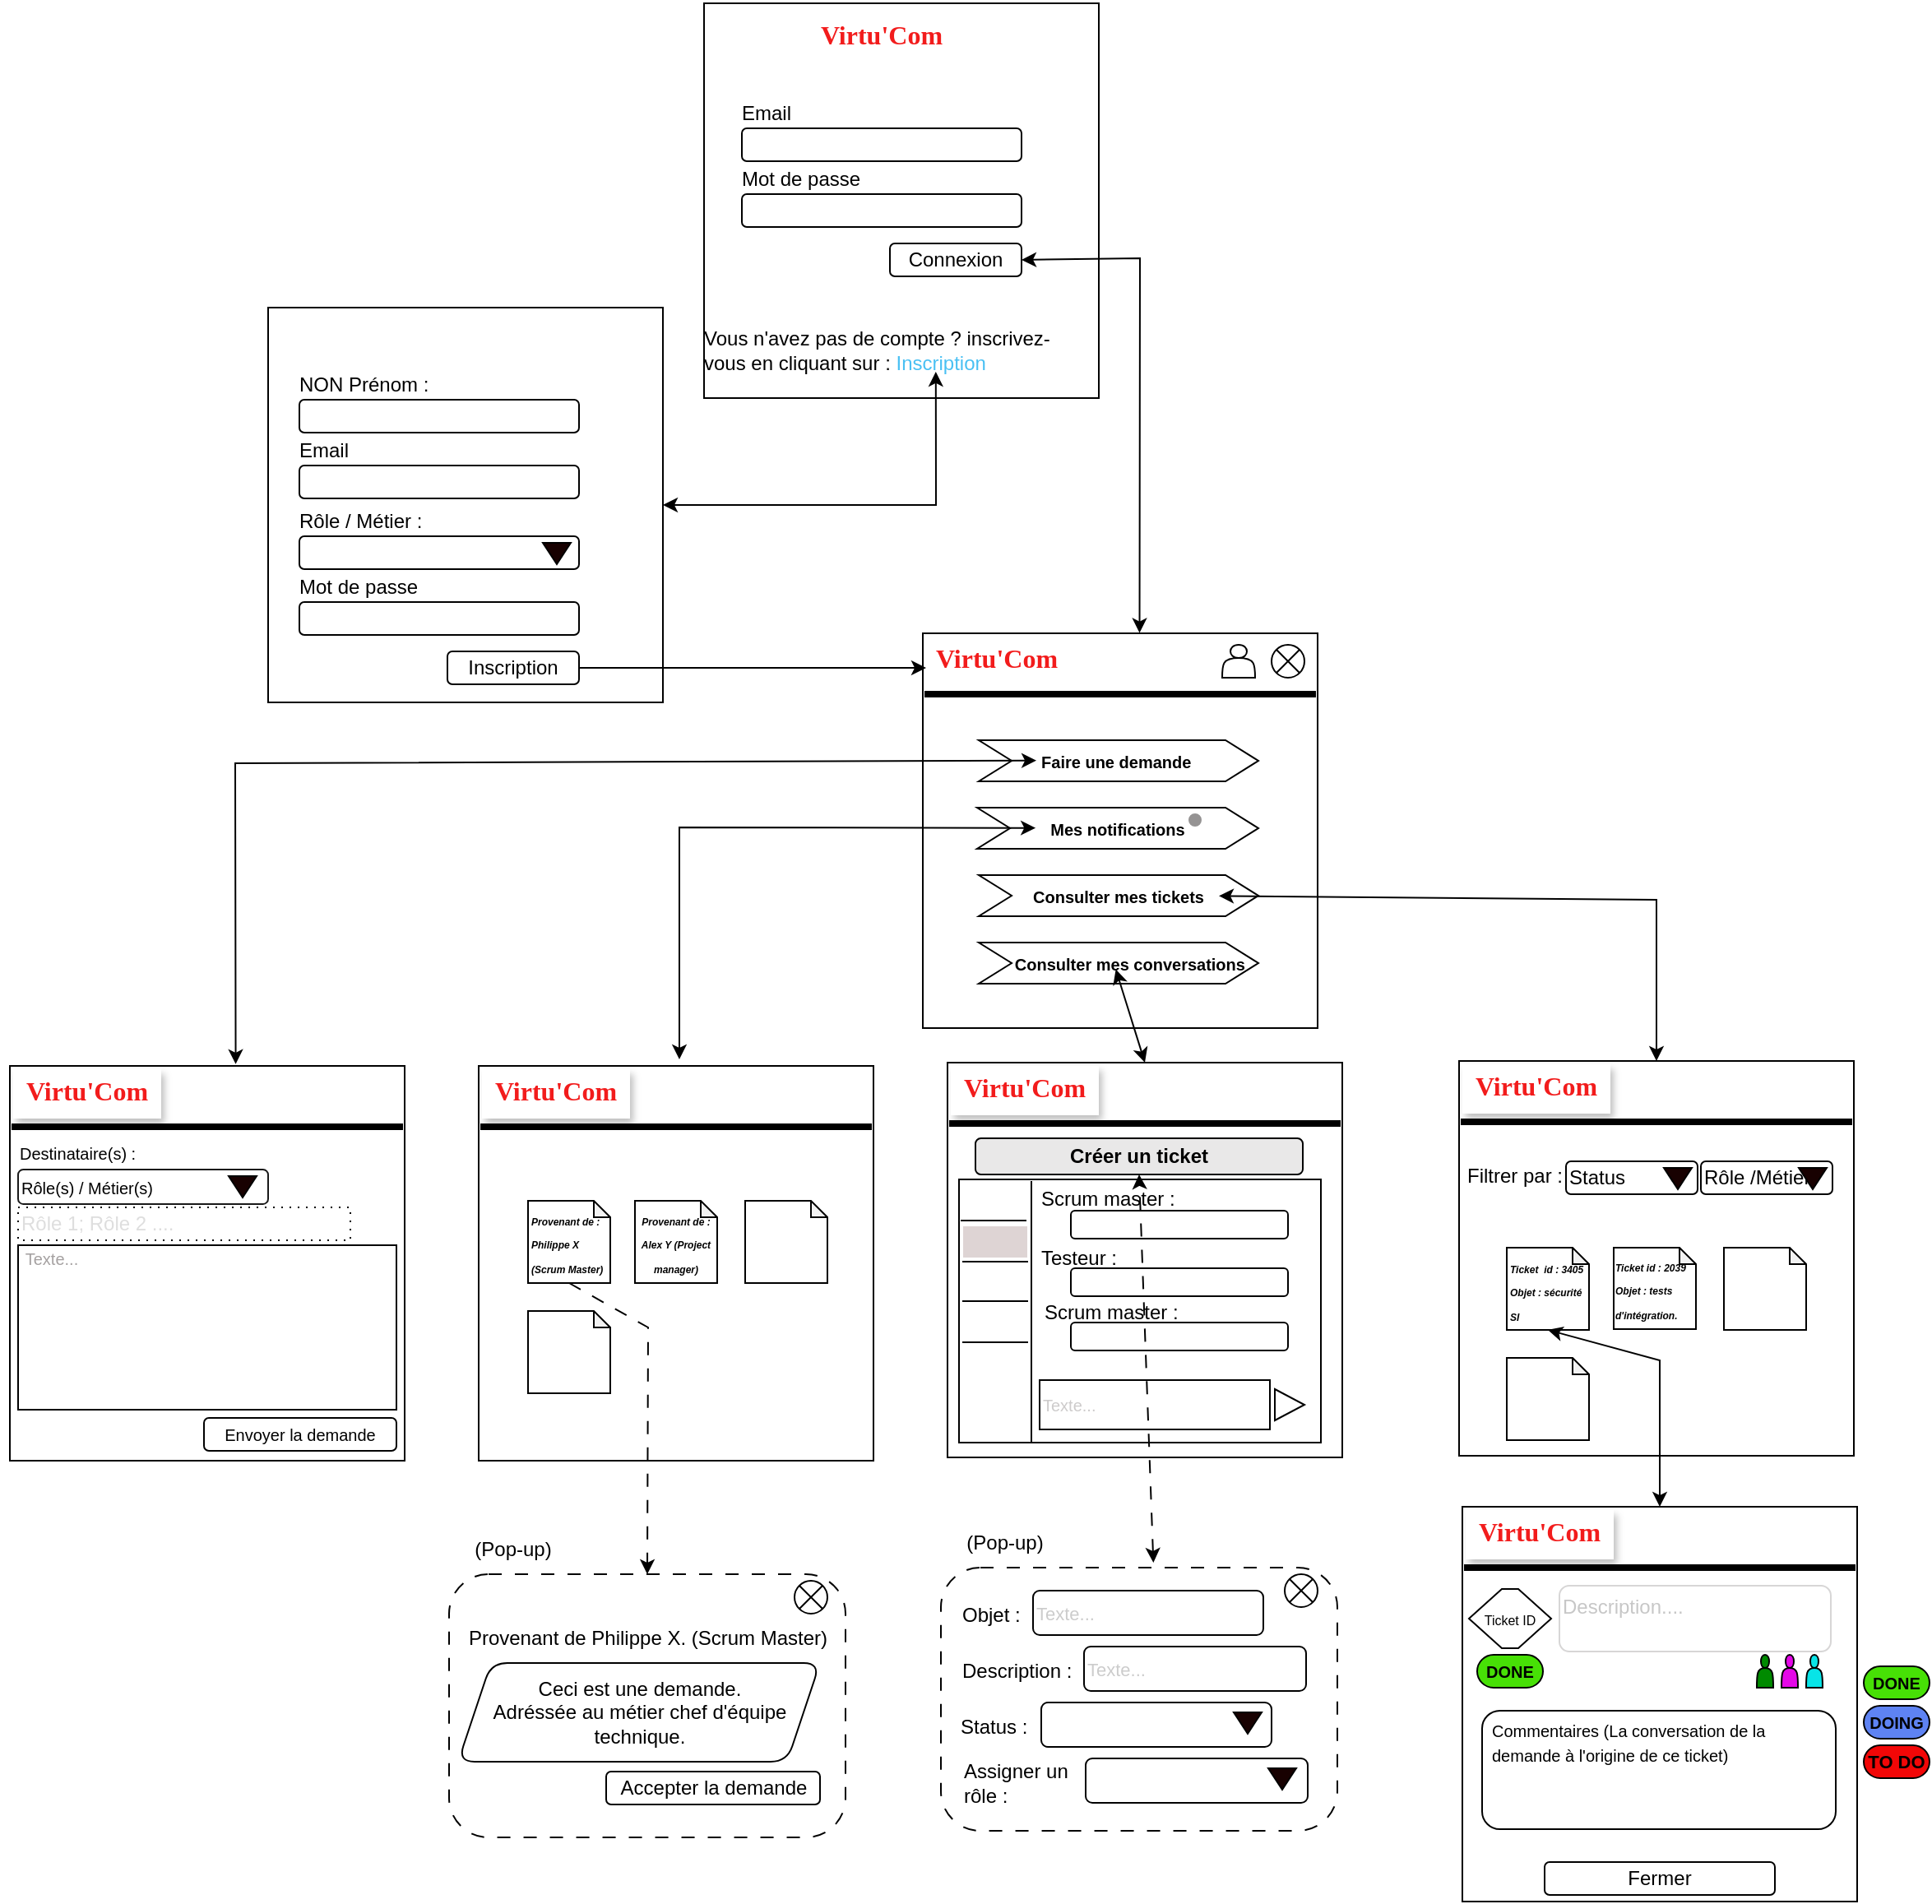 <mxfile version="21.6.5" type="device">
  <diagram name="Page-1" id="Rsiryu1GiI9_w8o3ABOS">
    <mxGraphModel dx="2966" dy="1136" grid="1" gridSize="10" guides="1" tooltips="1" connect="1" arrows="1" fold="1" page="1" pageScale="1" pageWidth="413" pageHeight="583" math="0" shadow="0">
      <root>
        <mxCell id="0" />
        <mxCell id="1" parent="0" />
        <mxCell id="eT-AidSLZTp4LcRUWKMb-1" value="" style="whiteSpace=wrap;html=1;aspect=fixed;" parent="1" vertex="1">
          <mxGeometry x="-45" y="125" width="240" height="240" as="geometry" />
        </mxCell>
        <mxCell id="eT-AidSLZTp4LcRUWKMb-5" value="&lt;br&gt;Email" style="text;html=1;strokeColor=none;fillColor=none;spacing=5;spacingTop=-20;whiteSpace=wrap;overflow=hidden;rounded=0;" parent="1" vertex="1">
          <mxGeometry x="-27" y="181" width="40" height="20" as="geometry" />
        </mxCell>
        <mxCell id="eT-AidSLZTp4LcRUWKMb-6" value="&lt;br&gt;Mot de passe" style="text;html=1;strokeColor=none;fillColor=none;spacing=5;spacingTop=-20;whiteSpace=wrap;overflow=hidden;rounded=0;" parent="1" vertex="1">
          <mxGeometry x="-27" y="221" width="90" height="20" as="geometry" />
        </mxCell>
        <mxCell id="eT-AidSLZTp4LcRUWKMb-7" value="" style="rounded=1;whiteSpace=wrap;html=1;" parent="1" vertex="1">
          <mxGeometry x="-22" y="201" width="170" height="20" as="geometry" />
        </mxCell>
        <mxCell id="eT-AidSLZTp4LcRUWKMb-8" value="" style="rounded=1;whiteSpace=wrap;html=1;" parent="1" vertex="1">
          <mxGeometry x="-22" y="241" width="170" height="20" as="geometry" />
        </mxCell>
        <mxCell id="eT-AidSLZTp4LcRUWKMb-9" value="Connexion" style="rounded=1;whiteSpace=wrap;html=1;" parent="1" vertex="1">
          <mxGeometry x="68" y="271" width="80" height="20" as="geometry" />
        </mxCell>
        <mxCell id="eT-AidSLZTp4LcRUWKMb-11" value="Vous n&#39;avez pas de compte ? inscrivez-vous en cliquant sur : &lt;font color=&quot;#49c0f3&quot;&gt;Inscription&lt;/font&gt;" style="text;html=1;strokeColor=none;fillColor=none;align=left;verticalAlign=middle;whiteSpace=wrap;rounded=0;" parent="1" vertex="1">
          <mxGeometry x="-47" y="321" width="225" height="30" as="geometry" />
        </mxCell>
        <mxCell id="eT-AidSLZTp4LcRUWKMb-12" value="&lt;p style=&quot;line-height: 170%;&quot;&gt;&lt;font size=&quot;1&quot; color=&quot;#f21c1c&quot; face=&quot;Comic Sans MS&quot;&gt;&lt;b style=&quot;font-size: 16px;&quot;&gt;Virtu&#39;Com&lt;/b&gt;&lt;/font&gt;&lt;/p&gt;" style="text;html=1;strokeColor=none;fillColor=none;align=center;verticalAlign=middle;whiteSpace=wrap;rounded=0;" parent="1" vertex="1">
          <mxGeometry x="18" y="131" width="90" height="30" as="geometry" />
        </mxCell>
        <mxCell id="eT-AidSLZTp4LcRUWKMb-13" style="edgeStyle=orthogonalEdgeStyle;rounded=0;orthogonalLoop=1;jettySize=auto;html=1;exitX=0.5;exitY=1;exitDx=0;exitDy=0;" parent="1" source="eT-AidSLZTp4LcRUWKMb-12" target="eT-AidSLZTp4LcRUWKMb-12" edge="1">
          <mxGeometry relative="1" as="geometry" />
        </mxCell>
        <mxCell id="eT-AidSLZTp4LcRUWKMb-23" value="" style="whiteSpace=wrap;html=1;aspect=fixed;" parent="1" vertex="1">
          <mxGeometry x="88" y="508" width="240" height="240" as="geometry" />
        </mxCell>
        <mxCell id="eT-AidSLZTp4LcRUWKMb-24" value="" style="whiteSpace=wrap;html=1;aspect=fixed;" parent="1" vertex="1">
          <mxGeometry x="-310" y="310" width="240" height="240" as="geometry" />
        </mxCell>
        <mxCell id="eT-AidSLZTp4LcRUWKMb-25" value="" style="endArrow=classic;startArrow=classic;html=1;rounded=0;exitX=1;exitY=0.5;exitDx=0;exitDy=0;entryX=0.644;entryY=1.233;entryDx=0;entryDy=0;entryPerimeter=0;" parent="1" source="eT-AidSLZTp4LcRUWKMb-24" edge="1">
          <mxGeometry width="50" height="50" relative="1" as="geometry">
            <mxPoint x="-135" y="424" as="sourcePoint" />
            <mxPoint x="95.9" y="348.99" as="targetPoint" />
            <Array as="points">
              <mxPoint x="96" y="430" />
            </Array>
          </mxGeometry>
        </mxCell>
        <mxCell id="eT-AidSLZTp4LcRUWKMb-26" value="&lt;br&gt;Rôle / Métier :" style="text;html=1;strokeColor=none;fillColor=none;spacing=5;spacingTop=-20;whiteSpace=wrap;overflow=hidden;rounded=0;" parent="1" vertex="1">
          <mxGeometry x="-296" y="429" width="86" height="20" as="geometry" />
        </mxCell>
        <mxCell id="eT-AidSLZTp4LcRUWKMb-27" value="&lt;br&gt;Mot de passe" style="text;html=1;strokeColor=none;fillColor=none;spacing=5;spacingTop=-20;whiteSpace=wrap;overflow=hidden;rounded=0;" parent="1" vertex="1">
          <mxGeometry x="-296" y="469" width="90" height="20" as="geometry" />
        </mxCell>
        <mxCell id="eT-AidSLZTp4LcRUWKMb-28" value="" style="rounded=1;whiteSpace=wrap;html=1;" parent="1" vertex="1">
          <mxGeometry x="-291" y="449" width="170" height="20" as="geometry" />
        </mxCell>
        <mxCell id="eT-AidSLZTp4LcRUWKMb-29" value="" style="rounded=1;whiteSpace=wrap;html=1;" parent="1" vertex="1">
          <mxGeometry x="-291" y="489" width="170" height="20" as="geometry" />
        </mxCell>
        <mxCell id="eT-AidSLZTp4LcRUWKMb-30" value="Inscription" style="rounded=1;whiteSpace=wrap;html=1;" parent="1" vertex="1">
          <mxGeometry x="-201" y="519" width="80" height="20" as="geometry" />
        </mxCell>
        <mxCell id="eT-AidSLZTp4LcRUWKMb-31" value="&lt;br&gt;NON Prénom :" style="text;html=1;strokeColor=none;fillColor=none;spacing=5;spacingTop=-20;whiteSpace=wrap;overflow=hidden;rounded=0;" parent="1" vertex="1">
          <mxGeometry x="-296" y="346" width="96" height="20" as="geometry" />
        </mxCell>
        <mxCell id="eT-AidSLZTp4LcRUWKMb-32" value="&lt;br&gt;Email" style="text;html=1;strokeColor=none;fillColor=none;spacing=5;spacingTop=-20;whiteSpace=wrap;overflow=hidden;rounded=0;" parent="1" vertex="1">
          <mxGeometry x="-296" y="386" width="90" height="20" as="geometry" />
        </mxCell>
        <mxCell id="eT-AidSLZTp4LcRUWKMb-33" value="" style="rounded=1;whiteSpace=wrap;html=1;" parent="1" vertex="1">
          <mxGeometry x="-291" y="366" width="170" height="20" as="geometry" />
        </mxCell>
        <mxCell id="eT-AidSLZTp4LcRUWKMb-34" value="" style="rounded=1;whiteSpace=wrap;html=1;" parent="1" vertex="1">
          <mxGeometry x="-291" y="406" width="170" height="20" as="geometry" />
        </mxCell>
        <mxCell id="eT-AidSLZTp4LcRUWKMb-35" value="" style="triangle;whiteSpace=wrap;html=1;rotation=90;fillColor=#180101;" parent="1" vertex="1">
          <mxGeometry x="-141" y="451" width="13" height="17" as="geometry" />
        </mxCell>
        <mxCell id="eT-AidSLZTp4LcRUWKMb-36" value="" style="endArrow=classic;html=1;rounded=0;exitX=1;exitY=0.5;exitDx=0;exitDy=0;" parent="1" source="eT-AidSLZTp4LcRUWKMb-30" edge="1">
          <mxGeometry width="50" height="50" relative="1" as="geometry">
            <mxPoint y="510" as="sourcePoint" />
            <mxPoint x="90" y="529" as="targetPoint" />
          </mxGeometry>
        </mxCell>
        <mxCell id="eT-AidSLZTp4LcRUWKMb-37" value="" style="endArrow=classic;startArrow=classic;html=1;rounded=0;entryX=0.549;entryY=-0.001;entryDx=0;entryDy=0;entryPerimeter=0;exitX=1;exitY=0.5;exitDx=0;exitDy=0;" parent="1" source="eT-AidSLZTp4LcRUWKMb-9" target="eT-AidSLZTp4LcRUWKMb-23" edge="1">
          <mxGeometry width="50" height="50" relative="1" as="geometry">
            <mxPoint x="70" y="420" as="sourcePoint" />
            <mxPoint x="120" y="370" as="targetPoint" />
            <Array as="points">
              <mxPoint x="220" y="280" />
            </Array>
          </mxGeometry>
        </mxCell>
        <mxCell id="eT-AidSLZTp4LcRUWKMb-41" style="edgeStyle=orthogonalEdgeStyle;rounded=0;orthogonalLoop=1;jettySize=auto;html=1;exitX=0.5;exitY=1;exitDx=0;exitDy=0;" parent="1" edge="1">
          <mxGeometry relative="1" as="geometry">
            <mxPoint x="-225" y="720" as="sourcePoint" />
            <mxPoint x="-225" y="720" as="targetPoint" />
          </mxGeometry>
        </mxCell>
        <mxCell id="eT-AidSLZTp4LcRUWKMb-43" value="" style="line;strokeWidth=4;html=1;perimeter=backbonePerimeter;points=[];outlineConnect=0;" parent="1" vertex="1">
          <mxGeometry x="89" y="540" width="238" height="10" as="geometry" />
        </mxCell>
        <mxCell id="eT-AidSLZTp4LcRUWKMb-44" value="&lt;p style=&quot;line-height: 170%;&quot;&gt;&lt;font size=&quot;1&quot; color=&quot;#f21c1c&quot; face=&quot;Comic Sans MS&quot;&gt;&lt;b style=&quot;font-size: 16px;&quot;&gt;Virtu&#39;Com&lt;/b&gt;&lt;/font&gt;&lt;/p&gt;" style="text;html=1;strokeColor=none;fillColor=none;align=center;verticalAlign=middle;whiteSpace=wrap;rounded=0;" parent="1" vertex="1">
          <mxGeometry x="88" y="510" width="90" height="30" as="geometry" />
        </mxCell>
        <mxCell id="eT-AidSLZTp4LcRUWKMb-45" value="" style="shape=actor;whiteSpace=wrap;html=1;" parent="1" vertex="1">
          <mxGeometry x="270" y="515" width="20" height="20" as="geometry" />
        </mxCell>
        <mxCell id="eT-AidSLZTp4LcRUWKMb-46" value="" style="shape=sumEllipse;perimeter=ellipsePerimeter;whiteSpace=wrap;html=1;backgroundOutline=1;" parent="1" vertex="1">
          <mxGeometry x="300" y="515" width="20" height="20" as="geometry" />
        </mxCell>
        <mxCell id="eT-AidSLZTp4LcRUWKMb-48" value="&lt;font size=&quot;1&quot; style=&quot;&quot;&gt;&lt;b style=&quot;&quot;&gt;Faire une demande&amp;nbsp;&lt;/b&gt;&lt;/font&gt;" style="shape=step;perimeter=stepPerimeter;fixedSize=1;points=[];whiteSpace=wrap;html=1;" parent="1" vertex="1">
          <mxGeometry x="122" y="573" width="170" height="25" as="geometry" />
        </mxCell>
        <mxCell id="eT-AidSLZTp4LcRUWKMb-51" value="&lt;font style=&quot;font-size: 10px;&quot;&gt;&lt;b&gt;Mes notifications&lt;/b&gt;&lt;/font&gt;" style="shape=step;perimeter=stepPerimeter;fixedSize=1;points=[];whiteSpace=wrap;html=1;" parent="1" vertex="1">
          <mxGeometry x="121" y="614" width="171" height="25" as="geometry" />
        </mxCell>
        <mxCell id="eT-AidSLZTp4LcRUWKMb-52" value="&lt;font size=&quot;1&quot; style=&quot;&quot;&gt;&lt;b style=&quot;&quot;&gt;Consulter mes tickets&lt;/b&gt;&lt;/font&gt;" style="shape=step;perimeter=stepPerimeter;fixedSize=1;points=[];whiteSpace=wrap;html=1;" parent="1" vertex="1">
          <mxGeometry x="122" y="655" width="170" height="25" as="geometry" />
        </mxCell>
        <mxCell id="eT-AidSLZTp4LcRUWKMb-53" value="&lt;font size=&quot;1&quot; style=&quot;&quot;&gt;&lt;b style=&quot;&quot;&gt;&amp;nbsp; &amp;nbsp; &amp;nbsp; Consulter mes conversations&amp;nbsp;&lt;/b&gt;&lt;/font&gt;" style="shape=step;perimeter=stepPerimeter;fixedSize=1;points=[];whiteSpace=wrap;html=1;" parent="1" vertex="1">
          <mxGeometry x="122" y="696" width="170" height="25" as="geometry" />
        </mxCell>
        <mxCell id="eT-AidSLZTp4LcRUWKMb-54" value="" style="ellipse;whiteSpace=wrap;html=1;aspect=fixed;fillColor=#959393;strokeColor=#FFFFFF;" parent="1" vertex="1">
          <mxGeometry x="249" y="617" width="9" height="9" as="geometry" />
        </mxCell>
        <mxCell id="eT-AidSLZTp4LcRUWKMb-56" value="" style="whiteSpace=wrap;html=1;aspect=fixed;" parent="1" vertex="1">
          <mxGeometry x="-467" y="771" width="240" height="240" as="geometry" />
        </mxCell>
        <mxCell id="eT-AidSLZTp4LcRUWKMb-57" value="" style="line;strokeWidth=4;html=1;perimeter=backbonePerimeter;points=[];outlineConnect=0;" parent="1" vertex="1">
          <mxGeometry x="-466" y="803" width="238" height="10" as="geometry" />
        </mxCell>
        <mxCell id="eT-AidSLZTp4LcRUWKMb-58" value="&lt;p style=&quot;line-height: 170%;&quot;&gt;&lt;font size=&quot;1&quot; color=&quot;#f21c1c&quot; face=&quot;Comic Sans MS&quot;&gt;&lt;b style=&quot;font-size: 16px;&quot;&gt;Virtu&#39;Com&lt;/b&gt;&lt;/font&gt;&lt;/p&gt;" style="text;html=1;strokeColor=none;fillColor=default;align=center;verticalAlign=middle;whiteSpace=wrap;rounded=0;dashed=1;dashPattern=1 4;strokeWidth=10;shadow=1;" parent="1" vertex="1">
          <mxGeometry x="-465" y="773" width="90" height="30" as="geometry" />
        </mxCell>
        <mxCell id="eT-AidSLZTp4LcRUWKMb-59" style="edgeStyle=orthogonalEdgeStyle;rounded=0;orthogonalLoop=1;jettySize=auto;html=1;exitX=0.5;exitY=1;exitDx=0;exitDy=0;" parent="1" source="eT-AidSLZTp4LcRUWKMb-58" target="eT-AidSLZTp4LcRUWKMb-58" edge="1">
          <mxGeometry relative="1" as="geometry" />
        </mxCell>
        <mxCell id="eT-AidSLZTp4LcRUWKMb-60" value="" style="rounded=0;whiteSpace=wrap;html=1;" parent="1" vertex="1">
          <mxGeometry x="-462" y="880" width="230" height="100" as="geometry" />
        </mxCell>
        <mxCell id="eT-AidSLZTp4LcRUWKMb-61" value="&lt;font style=&quot;font-size: 10px;&quot;&gt;Envoyer la demande&lt;/font&gt;" style="rounded=1;whiteSpace=wrap;html=1;" parent="1" vertex="1">
          <mxGeometry x="-349" y="985" width="117" height="20" as="geometry" />
        </mxCell>
        <mxCell id="eT-AidSLZTp4LcRUWKMb-62" value="&lt;font style=&quot;font-size: 10px;&quot; color=&quot;#a5a1a1&quot;&gt;Texte...&lt;/font&gt;" style="text;html=1;strokeColor=none;fillColor=none;align=center;verticalAlign=middle;whiteSpace=wrap;rounded=0;" parent="1" vertex="1">
          <mxGeometry x="-473" y="876" width="63" height="24" as="geometry" />
        </mxCell>
        <mxCell id="eT-AidSLZTp4LcRUWKMb-63" value="&lt;font style=&quot;font-size: 10px;&quot;&gt;Rôle(s) / Métier(s)&lt;/font&gt;" style="rounded=1;whiteSpace=wrap;html=1;align=left;opacity=90;" parent="1" vertex="1">
          <mxGeometry x="-462" y="834" width="152" height="21" as="geometry" />
        </mxCell>
        <mxCell id="eT-AidSLZTp4LcRUWKMb-64" value="" style="triangle;whiteSpace=wrap;html=1;rotation=90;fillColor=#180101;" parent="1" vertex="1">
          <mxGeometry x="-332" y="836" width="13" height="17" as="geometry" />
        </mxCell>
        <mxCell id="eT-AidSLZTp4LcRUWKMb-67" value="&lt;font style=&quot;font-size: 10px;&quot;&gt;Destinataire(s) :&lt;/font&gt;" style="text;html=1;strokeColor=none;fillColor=none;align=left;verticalAlign=middle;whiteSpace=wrap;rounded=0;" parent="1" vertex="1">
          <mxGeometry x="-463" y="814" width="100" height="20" as="geometry" />
        </mxCell>
        <mxCell id="eT-AidSLZTp4LcRUWKMb-68" value="&lt;font color=&quot;#dedede&quot;&gt;Rôle 1; Rôle 2 ....&lt;/font&gt;" style="rounded=0;whiteSpace=wrap;html=1;align=left;dashed=1;dashPattern=1 4;" parent="1" vertex="1">
          <mxGeometry x="-462" y="857" width="202" height="20" as="geometry" />
        </mxCell>
        <mxCell id="eT-AidSLZTp4LcRUWKMb-69" value="" style="endArrow=classic;startArrow=classic;html=1;rounded=0;entryX=0.065;entryY=0.613;entryDx=0;entryDy=0;entryPerimeter=0;exitX=0.472;exitY=0.008;exitDx=0;exitDy=0;exitPerimeter=0;" parent="1" edge="1">
          <mxGeometry width="50" height="50" relative="1" as="geometry">
            <mxPoint x="-329.72" y="769.92" as="sourcePoint" />
            <mxPoint x="157.05" y="585.325" as="targetPoint" />
            <Array as="points">
              <mxPoint x="-330" y="587" />
            </Array>
          </mxGeometry>
        </mxCell>
        <mxCell id="eT-AidSLZTp4LcRUWKMb-70" value="" style="whiteSpace=wrap;html=1;aspect=fixed;" parent="1" vertex="1">
          <mxGeometry x="-182" y="771" width="240" height="240" as="geometry" />
        </mxCell>
        <mxCell id="eT-AidSLZTp4LcRUWKMb-71" value="" style="line;strokeWidth=4;html=1;perimeter=backbonePerimeter;points=[];outlineConnect=0;" parent="1" vertex="1">
          <mxGeometry x="-181" y="803" width="238" height="10" as="geometry" />
        </mxCell>
        <mxCell id="eT-AidSLZTp4LcRUWKMb-72" value="&lt;p style=&quot;line-height: 170%;&quot;&gt;&lt;font size=&quot;1&quot; color=&quot;#f21c1c&quot; face=&quot;Comic Sans MS&quot;&gt;&lt;b style=&quot;font-size: 16px;&quot;&gt;Virtu&#39;Com&lt;/b&gt;&lt;/font&gt;&lt;/p&gt;" style="text;html=1;strokeColor=none;fillColor=default;align=center;verticalAlign=middle;whiteSpace=wrap;rounded=0;dashed=1;dashPattern=1 4;strokeWidth=10;shadow=1;" parent="1" vertex="1">
          <mxGeometry x="-180" y="773" width="90" height="30" as="geometry" />
        </mxCell>
        <mxCell id="eT-AidSLZTp4LcRUWKMb-73" value="" style="whiteSpace=wrap;html=1;aspect=fixed;" parent="1" vertex="1">
          <mxGeometry x="103" y="769" width="240" height="240" as="geometry" />
        </mxCell>
        <mxCell id="eT-AidSLZTp4LcRUWKMb-74" value="" style="line;strokeWidth=4;html=1;perimeter=backbonePerimeter;points=[];outlineConnect=0;" parent="1" vertex="1">
          <mxGeometry x="104" y="801" width="238" height="10" as="geometry" />
        </mxCell>
        <mxCell id="eT-AidSLZTp4LcRUWKMb-75" value="&lt;p style=&quot;line-height: 170%;&quot;&gt;&lt;font size=&quot;1&quot; color=&quot;#f21c1c&quot; face=&quot;Comic Sans MS&quot;&gt;&lt;b style=&quot;font-size: 16px;&quot;&gt;Virtu&#39;Com&lt;/b&gt;&lt;/font&gt;&lt;/p&gt;" style="text;html=1;strokeColor=none;fillColor=default;align=center;verticalAlign=middle;whiteSpace=wrap;rounded=0;dashed=1;dashPattern=1 4;strokeWidth=10;shadow=1;" parent="1" vertex="1">
          <mxGeometry x="105" y="771" width="90" height="30" as="geometry" />
        </mxCell>
        <mxCell id="eT-AidSLZTp4LcRUWKMb-76" value="" style="whiteSpace=wrap;html=1;aspect=fixed;" parent="1" vertex="1">
          <mxGeometry x="414" y="768" width="240" height="240" as="geometry" />
        </mxCell>
        <mxCell id="eT-AidSLZTp4LcRUWKMb-77" value="" style="line;strokeWidth=4;html=1;perimeter=backbonePerimeter;points=[];outlineConnect=0;" parent="1" vertex="1">
          <mxGeometry x="415" y="800" width="238" height="10" as="geometry" />
        </mxCell>
        <mxCell id="eT-AidSLZTp4LcRUWKMb-78" value="&lt;p style=&quot;line-height: 170%;&quot;&gt;&lt;font size=&quot;1&quot; color=&quot;#f21c1c&quot; face=&quot;Comic Sans MS&quot;&gt;&lt;b style=&quot;font-size: 16px;&quot;&gt;Virtu&#39;Com&lt;/b&gt;&lt;/font&gt;&lt;/p&gt;" style="text;html=1;strokeColor=none;fillColor=default;align=center;verticalAlign=middle;whiteSpace=wrap;rounded=0;dashed=1;dashPattern=1 4;strokeWidth=10;shadow=1;" parent="1" vertex="1">
          <mxGeometry x="416" y="770" width="90" height="30" as="geometry" />
        </mxCell>
        <mxCell id="eT-AidSLZTp4LcRUWKMb-79" value="" style="endArrow=classic;startArrow=classic;html=1;rounded=0;entryX=0.097;entryY=0.653;entryDx=0;entryDy=0;entryPerimeter=0;" parent="1" edge="1">
          <mxGeometry width="50" height="50" relative="1" as="geometry">
            <mxPoint x="-60" y="767" as="sourcePoint" />
            <mxPoint x="156.587" y="626.325" as="targetPoint" />
            <Array as="points">
              <mxPoint x="-60" y="626" />
            </Array>
          </mxGeometry>
        </mxCell>
        <mxCell id="eT-AidSLZTp4LcRUWKMb-87" value="&lt;div style=&quot;&quot;&gt;&lt;span style=&quot;font-size: 6px; background-color: initial;&quot;&gt;&lt;b&gt;&lt;i&gt;Provenant de : Philippe X (Scrum Master)&lt;/i&gt;&lt;/b&gt;&lt;/span&gt;&lt;/div&gt;" style="shape=note;whiteSpace=wrap;html=1;backgroundOutline=1;darkOpacity=0.05;size=10;align=left;" parent="1" vertex="1">
          <mxGeometry x="-152" y="853" width="50" height="50" as="geometry" />
        </mxCell>
        <mxCell id="eT-AidSLZTp4LcRUWKMb-88" value="&lt;b style=&quot;border-color: var(--border-color); font-size: 6px; text-align: left;&quot;&gt;&lt;i style=&quot;border-color: var(--border-color);&quot;&gt;Provenant de : Alex Y (Project manager)&lt;/i&gt;&lt;/b&gt;" style="shape=note;whiteSpace=wrap;html=1;backgroundOutline=1;darkOpacity=0.05;size=10;" parent="1" vertex="1">
          <mxGeometry x="-87" y="853" width="50" height="50" as="geometry" />
        </mxCell>
        <mxCell id="eT-AidSLZTp4LcRUWKMb-89" value="" style="shape=note;whiteSpace=wrap;html=1;backgroundOutline=1;darkOpacity=0.05;size=10;" parent="1" vertex="1">
          <mxGeometry x="-20" y="853" width="50" height="50" as="geometry" />
        </mxCell>
        <mxCell id="eT-AidSLZTp4LcRUWKMb-90" value="" style="shape=note;whiteSpace=wrap;html=1;backgroundOutline=1;darkOpacity=0.05;size=10;" parent="1" vertex="1">
          <mxGeometry x="-152" y="920" width="50" height="50" as="geometry" />
        </mxCell>
        <mxCell id="eT-AidSLZTp4LcRUWKMb-91" value="" style="rounded=1;whiteSpace=wrap;html=1;shadow=0;dashed=1;dashPattern=8 8;" parent="1" vertex="1">
          <mxGeometry x="-200" y="1080" width="241" height="160" as="geometry" />
        </mxCell>
        <mxCell id="eT-AidSLZTp4LcRUWKMb-92" value="(Pop-up)" style="text;html=1;strokeColor=none;fillColor=none;align=center;verticalAlign=middle;whiteSpace=wrap;rounded=0;" parent="1" vertex="1">
          <mxGeometry x="-191" y="1050" width="60" height="30" as="geometry" />
        </mxCell>
        <mxCell id="eT-AidSLZTp4LcRUWKMb-93" value="Ceci est une demande.&lt;br&gt;Adréssée au métier chef d&#39;équipe technique." style="shape=parallelogram;perimeter=parallelogramPerimeter;whiteSpace=wrap;html=1;fixedSize=1;rounded=1;" parent="1" vertex="1">
          <mxGeometry x="-194.5" y="1134" width="220" height="60" as="geometry" />
        </mxCell>
        <mxCell id="eT-AidSLZTp4LcRUWKMb-94" value="Provenant de Philippe X. (Scrum Master)" style="text;html=1;strokeColor=none;fillColor=none;align=center;verticalAlign=middle;whiteSpace=wrap;rounded=0;" parent="1" vertex="1">
          <mxGeometry x="-194.5" y="1104" width="230" height="30" as="geometry" />
        </mxCell>
        <mxCell id="eT-AidSLZTp4LcRUWKMb-95" value="Accepter la demande" style="rounded=1;whiteSpace=wrap;html=1;" parent="1" vertex="1">
          <mxGeometry x="-104.5" y="1200" width="130" height="20" as="geometry" />
        </mxCell>
        <mxCell id="eT-AidSLZTp4LcRUWKMb-97" value="" style="endArrow=classic;html=1;rounded=0;entryX=0.5;entryY=0;entryDx=0;entryDy=0;exitX=0.5;exitY=1;exitDx=0;exitDy=0;exitPerimeter=0;dashed=1;dashPattern=8 8;" parent="1" source="eT-AidSLZTp4LcRUWKMb-87" target="eT-AidSLZTp4LcRUWKMb-91" edge="1">
          <mxGeometry width="50" height="50" relative="1" as="geometry">
            <mxPoint x="50" y="1040" as="sourcePoint" />
            <mxPoint y="1010" as="targetPoint" />
            <Array as="points">
              <mxPoint x="-79" y="930" />
            </Array>
          </mxGeometry>
        </mxCell>
        <mxCell id="eT-AidSLZTp4LcRUWKMb-103" value="" style="rounded=0;whiteSpace=wrap;html=1;" parent="1" vertex="1">
          <mxGeometry x="110" y="840" width="220" height="160" as="geometry" />
        </mxCell>
        <mxCell id="eT-AidSLZTp4LcRUWKMb-104" value="" style="endArrow=none;html=1;rounded=0;entryX=0.2;entryY=0.006;entryDx=0;entryDy=0;entryPerimeter=0;" parent="1" target="eT-AidSLZTp4LcRUWKMb-103" edge="1">
          <mxGeometry width="50" height="50" relative="1" as="geometry">
            <mxPoint x="154" y="1000" as="sourcePoint" />
            <mxPoint x="190" y="880" as="targetPoint" />
          </mxGeometry>
        </mxCell>
        <mxCell id="eT-AidSLZTp4LcRUWKMb-106" value="" style="endArrow=none;html=1;rounded=0;" parent="1" edge="1">
          <mxGeometry width="50" height="50" relative="1" as="geometry">
            <mxPoint x="111" y="865" as="sourcePoint" />
            <mxPoint x="151" y="865" as="targetPoint" />
          </mxGeometry>
        </mxCell>
        <mxCell id="eT-AidSLZTp4LcRUWKMb-107" value="" style="endArrow=none;html=1;rounded=0;" parent="1" edge="1">
          <mxGeometry width="50" height="50" relative="1" as="geometry">
            <mxPoint x="112" y="890" as="sourcePoint" />
            <mxPoint x="152" y="890" as="targetPoint" />
          </mxGeometry>
        </mxCell>
        <mxCell id="eT-AidSLZTp4LcRUWKMb-108" value="" style="endArrow=none;html=1;rounded=0;" parent="1" edge="1">
          <mxGeometry width="50" height="50" relative="1" as="geometry">
            <mxPoint x="112" y="914" as="sourcePoint" />
            <mxPoint x="152" y="914" as="targetPoint" />
          </mxGeometry>
        </mxCell>
        <mxCell id="eT-AidSLZTp4LcRUWKMb-109" value="" style="endArrow=none;html=1;rounded=0;" parent="1" edge="1">
          <mxGeometry width="50" height="50" relative="1" as="geometry">
            <mxPoint x="112" y="939" as="sourcePoint" />
            <mxPoint x="152" y="939" as="targetPoint" />
          </mxGeometry>
        </mxCell>
        <mxCell id="eT-AidSLZTp4LcRUWKMb-110" value="" style="rounded=0;whiteSpace=wrap;html=1;strokeColor=#ffffff;fillColor=#ded4d4;" parent="1" vertex="1">
          <mxGeometry x="112" y="868" width="40" height="20" as="geometry" />
        </mxCell>
        <mxCell id="eT-AidSLZTp4LcRUWKMb-112" value="Scrum master :" style="text;html=1;strokeColor=none;fillColor=none;align=left;verticalAlign=middle;whiteSpace=wrap;rounded=0;" parent="1" vertex="1">
          <mxGeometry x="158" y="846" width="130" height="12" as="geometry" />
        </mxCell>
        <mxCell id="eT-AidSLZTp4LcRUWKMb-113" value="Testeur :" style="text;html=1;strokeColor=none;fillColor=none;align=left;verticalAlign=middle;whiteSpace=wrap;rounded=0;" parent="1" vertex="1">
          <mxGeometry x="158" y="882" width="130" height="12" as="geometry" />
        </mxCell>
        <mxCell id="eT-AidSLZTp4LcRUWKMb-114" value="Scrum master :" style="text;html=1;strokeColor=none;fillColor=none;align=left;verticalAlign=middle;whiteSpace=wrap;rounded=0;" parent="1" vertex="1">
          <mxGeometry x="160" y="915" width="130" height="12" as="geometry" />
        </mxCell>
        <mxCell id="eT-AidSLZTp4LcRUWKMb-115" value="" style="rounded=1;whiteSpace=wrap;html=1;" parent="1" vertex="1">
          <mxGeometry x="178" y="859" width="132" height="17" as="geometry" />
        </mxCell>
        <mxCell id="eT-AidSLZTp4LcRUWKMb-116" value="" style="rounded=1;whiteSpace=wrap;html=1;" parent="1" vertex="1">
          <mxGeometry x="178" y="927" width="132" height="17" as="geometry" />
        </mxCell>
        <mxCell id="eT-AidSLZTp4LcRUWKMb-117" value="" style="rounded=1;whiteSpace=wrap;html=1;" parent="1" vertex="1">
          <mxGeometry x="178" y="894" width="132" height="17" as="geometry" />
        </mxCell>
        <mxCell id="eT-AidSLZTp4LcRUWKMb-118" value="&lt;font color=&quot;#cdcbcb&quot; style=&quot;font-size: 10px;&quot;&gt;Texte...&lt;/font&gt;" style="rounded=0;whiteSpace=wrap;html=1;align=left;" parent="1" vertex="1">
          <mxGeometry x="159" y="962" width="140" height="30" as="geometry" />
        </mxCell>
        <mxCell id="eT-AidSLZTp4LcRUWKMb-119" value="" style="triangle;whiteSpace=wrap;html=1;" parent="1" vertex="1">
          <mxGeometry x="302" y="967.5" width="18" height="19" as="geometry" />
        </mxCell>
        <mxCell id="eT-AidSLZTp4LcRUWKMb-120" value="&lt;b&gt;Créer un ticket&lt;/b&gt;" style="rounded=1;whiteSpace=wrap;html=1;fillColor=#e9e8e8;" parent="1" vertex="1">
          <mxGeometry x="120" y="815" width="199" height="22" as="geometry" />
        </mxCell>
        <mxCell id="eT-AidSLZTp4LcRUWKMb-121" value="" style="endArrow=classic;startArrow=classic;html=1;rounded=0;entryX=0.49;entryY=1.013;entryDx=0;entryDy=0;entryPerimeter=0;exitX=0.5;exitY=0;exitDx=0;exitDy=0;" parent="1" source="eT-AidSLZTp4LcRUWKMb-73" edge="1">
          <mxGeometry width="50" height="50" relative="1" as="geometry">
            <mxPoint x="210.76" y="761.2" as="sourcePoint" />
            <mxPoint x="205.3" y="712.325" as="targetPoint" />
          </mxGeometry>
        </mxCell>
        <mxCell id="eT-AidSLZTp4LcRUWKMb-122" value="" style="endArrow=classic;startArrow=classic;html=1;rounded=0;exitX=0.947;exitY=0.787;exitDx=0;exitDy=0;exitPerimeter=0;entryX=0.5;entryY=0;entryDx=0;entryDy=0;" parent="1" target="eT-AidSLZTp4LcRUWKMb-76" edge="1">
          <mxGeometry width="50" height="50" relative="1" as="geometry">
            <mxPoint x="267.99" y="667.675" as="sourcePoint" />
            <mxPoint x="491" y="623" as="targetPoint" />
            <Array as="points">
              <mxPoint x="534" y="670" />
            </Array>
          </mxGeometry>
        </mxCell>
        <mxCell id="eT-AidSLZTp4LcRUWKMb-123" value="&lt;div style=&quot;&quot;&gt;&lt;span style=&quot;font-size: 6px;&quot;&gt;&lt;b&gt;&lt;i&gt;Ticket&amp;nbsp; id : 3405&lt;/i&gt;&lt;/b&gt;&lt;/span&gt;&lt;/div&gt;&lt;div style=&quot;&quot;&gt;&lt;span style=&quot;font-size: 6px;&quot;&gt;&lt;b&gt;&lt;i&gt;Objet : sécurité SI&lt;/i&gt;&lt;/b&gt;&lt;/span&gt;&lt;/div&gt;" style="shape=note;whiteSpace=wrap;html=1;backgroundOutline=1;darkOpacity=0.05;size=10;align=left;" parent="1" vertex="1">
          <mxGeometry x="443" y="881.5" width="50" height="50" as="geometry" />
        </mxCell>
        <mxCell id="eT-AidSLZTp4LcRUWKMb-124" value="&lt;div style=&quot;text-align: left;&quot;&gt;&lt;span style=&quot;background-color: initial; font-size: 6px;&quot;&gt;&lt;b&gt;&lt;i&gt;Ticket id : 2039&lt;/i&gt;&lt;/b&gt;&lt;/span&gt;&lt;/div&gt;&lt;div style=&quot;text-align: left;&quot;&gt;&lt;span style=&quot;background-color: initial; font-size: 6px;&quot;&gt;&lt;b&gt;&lt;i&gt;Objet : tests d&#39;intégration.&lt;/i&gt;&lt;/b&gt;&lt;/span&gt;&lt;/div&gt;" style="shape=note;whiteSpace=wrap;html=1;backgroundOutline=1;darkOpacity=0.05;size=10;" parent="1" vertex="1">
          <mxGeometry x="508" y="881.5" width="50" height="49.5" as="geometry" />
        </mxCell>
        <mxCell id="eT-AidSLZTp4LcRUWKMb-125" value="" style="shape=note;whiteSpace=wrap;html=1;backgroundOutline=1;darkOpacity=0.05;size=10;" parent="1" vertex="1">
          <mxGeometry x="575" y="881.5" width="50" height="50" as="geometry" />
        </mxCell>
        <mxCell id="eT-AidSLZTp4LcRUWKMb-126" value="" style="shape=note;whiteSpace=wrap;html=1;backgroundOutline=1;darkOpacity=0.05;size=10;" parent="1" vertex="1">
          <mxGeometry x="443" y="948.5" width="50" height="50" as="geometry" />
        </mxCell>
        <mxCell id="eT-AidSLZTp4LcRUWKMb-127" value="" style="whiteSpace=wrap;html=1;aspect=fixed;" parent="1" vertex="1">
          <mxGeometry x="416" y="1039" width="240" height="240" as="geometry" />
        </mxCell>
        <mxCell id="eT-AidSLZTp4LcRUWKMb-128" value="" style="line;strokeWidth=4;html=1;perimeter=backbonePerimeter;points=[];outlineConnect=0;" parent="1" vertex="1">
          <mxGeometry x="417" y="1071" width="238" height="10" as="geometry" />
        </mxCell>
        <mxCell id="eT-AidSLZTp4LcRUWKMb-129" value="&lt;p style=&quot;line-height: 170%;&quot;&gt;&lt;font size=&quot;1&quot; color=&quot;#f21c1c&quot; face=&quot;Comic Sans MS&quot;&gt;&lt;b style=&quot;font-size: 16px;&quot;&gt;Virtu&#39;Com&lt;/b&gt;&lt;/font&gt;&lt;/p&gt;" style="text;html=1;strokeColor=none;fillColor=default;align=center;verticalAlign=middle;whiteSpace=wrap;rounded=0;dashed=1;dashPattern=1 4;strokeWidth=10;shadow=1;" parent="1" vertex="1">
          <mxGeometry x="418" y="1041" width="90" height="30" as="geometry" />
        </mxCell>
        <mxCell id="eT-AidSLZTp4LcRUWKMb-131" value="&lt;font style=&quot;font-size: 8px;&quot;&gt;Ticket ID&lt;/font&gt;" style="shape=hexagon;perimeter=hexagonPerimeter2;whiteSpace=wrap;html=1;fixedSize=1;" parent="1" vertex="1">
          <mxGeometry x="420" y="1089" width="50" height="36" as="geometry" />
        </mxCell>
        <mxCell id="eT-AidSLZTp4LcRUWKMb-132" value="&lt;font color=&quot;#c7c7c7&quot;&gt;Description....&lt;/font&gt;&lt;br&gt;&lt;br&gt;" style="rounded=1;whiteSpace=wrap;html=1;align=left;strokeColor=#d7d6d6;" parent="1" vertex="1">
          <mxGeometry x="475" y="1087" width="165" height="40" as="geometry" />
        </mxCell>
        <mxCell id="eT-AidSLZTp4LcRUWKMb-134" value="&lt;font size=&quot;1&quot; style=&quot;&quot;&gt;&lt;b style=&quot;&quot;&gt;DOING&lt;/b&gt;&lt;/font&gt;" style="rounded=1;whiteSpace=wrap;html=1;arcSize=50;fillColor=#5e83f3;" parent="1" vertex="1">
          <mxGeometry x="660" y="1160" width="40" height="20" as="geometry" />
        </mxCell>
        <mxCell id="eT-AidSLZTp4LcRUWKMb-135" value="&lt;font style=&quot;font-size: 10px;&quot;&gt;&lt;b&gt;DONE&lt;/b&gt;&lt;/font&gt;" style="rounded=1;whiteSpace=wrap;html=1;arcSize=50;fillColor=#47e006;" parent="1" vertex="1">
          <mxGeometry x="425" y="1129" width="40" height="20" as="geometry" />
        </mxCell>
        <mxCell id="eT-AidSLZTp4LcRUWKMb-139" value="&lt;font style=&quot;font-size: 11px;&quot;&gt;&lt;b&gt;TO DO&lt;/b&gt;&lt;/font&gt;" style="rounded=1;whiteSpace=wrap;html=1;arcSize=50;fillColor=#f20707;" parent="1" vertex="1">
          <mxGeometry x="660" y="1184" width="40" height="20" as="geometry" />
        </mxCell>
        <mxCell id="eT-AidSLZTp4LcRUWKMb-140" value="&lt;font style=&quot;font-size: 10px;&quot;&gt;&lt;b&gt;DONE&lt;/b&gt;&lt;/font&gt;" style="rounded=1;whiteSpace=wrap;html=1;arcSize=50;fillColor=#47e006;" parent="1" vertex="1">
          <mxGeometry x="660" y="1136" width="40" height="20" as="geometry" />
        </mxCell>
        <mxCell id="eT-AidSLZTp4LcRUWKMb-141" value="" style="rounded=1;whiteSpace=wrap;html=1;align=left;" parent="1" vertex="1">
          <mxGeometry x="428" y="1163" width="215" height="72" as="geometry" />
        </mxCell>
        <mxCell id="eT-AidSLZTp4LcRUWKMb-142" value="&lt;font style=&quot;font-size: 10px;&quot;&gt;Commentaires (La conversation de la demande à l&#39;origine de ce ticket)&lt;/font&gt;" style="text;html=1;strokeColor=none;fillColor=none;align=left;verticalAlign=middle;whiteSpace=wrap;rounded=0;" parent="1" vertex="1">
          <mxGeometry x="432" y="1167" width="202" height="30" as="geometry" />
        </mxCell>
        <mxCell id="eT-AidSLZTp4LcRUWKMb-143" value="" style="shape=actor;whiteSpace=wrap;html=1;fillColor=#008A00;" parent="1" vertex="1">
          <mxGeometry x="595" y="1129" width="10" height="20" as="geometry" />
        </mxCell>
        <mxCell id="eT-AidSLZTp4LcRUWKMb-144" value="" style="shape=actor;whiteSpace=wrap;html=1;fillColor=#e408e7;" parent="1" vertex="1">
          <mxGeometry x="610" y="1129" width="10" height="20" as="geometry" />
        </mxCell>
        <mxCell id="eT-AidSLZTp4LcRUWKMb-145" value="" style="shape=actor;whiteSpace=wrap;html=1;fillColor=#08e4e7;" parent="1" vertex="1">
          <mxGeometry x="625" y="1129" width="10" height="20" as="geometry" />
        </mxCell>
        <mxCell id="eT-AidSLZTp4LcRUWKMb-151" value="Fermer" style="rounded=1;whiteSpace=wrap;html=1;" parent="1" vertex="1">
          <mxGeometry x="466" y="1255" width="140" height="20" as="geometry" />
        </mxCell>
        <mxCell id="eT-AidSLZTp4LcRUWKMb-152" value="" style="endArrow=classic;startArrow=classic;html=1;rounded=0;entryX=0.5;entryY=1;entryDx=0;entryDy=0;entryPerimeter=0;exitX=0.5;exitY=0;exitDx=0;exitDy=0;" parent="1" source="eT-AidSLZTp4LcRUWKMb-127" target="eT-AidSLZTp4LcRUWKMb-123" edge="1">
          <mxGeometry width="50" height="50" relative="1" as="geometry">
            <mxPoint x="350" y="1100" as="sourcePoint" />
            <mxPoint x="400" y="1050" as="targetPoint" />
            <Array as="points">
              <mxPoint x="536" y="950" />
            </Array>
          </mxGeometry>
        </mxCell>
        <mxCell id="eT-AidSLZTp4LcRUWKMb-153" value="Filtrer par :" style="text;html=1;strokeColor=none;fillColor=none;align=center;verticalAlign=middle;whiteSpace=wrap;rounded=0;" parent="1" vertex="1">
          <mxGeometry x="418" y="823" width="60" height="30" as="geometry" />
        </mxCell>
        <mxCell id="eT-AidSLZTp4LcRUWKMb-155" value="Status" style="rounded=1;whiteSpace=wrap;html=1;align=left;" parent="1" vertex="1">
          <mxGeometry x="479" y="829" width="80" height="20" as="geometry" />
        </mxCell>
        <mxCell id="eT-AidSLZTp4LcRUWKMb-156" value="" style="triangle;whiteSpace=wrap;html=1;rotation=90;fillColor=#180101;" parent="1" vertex="1">
          <mxGeometry x="540.5" y="831" width="13" height="17" as="geometry" />
        </mxCell>
        <mxCell id="eT-AidSLZTp4LcRUWKMb-157" value="Rôle /Métier" style="rounded=1;whiteSpace=wrap;html=1;align=left;" parent="1" vertex="1">
          <mxGeometry x="561" y="829" width="80" height="20" as="geometry" />
        </mxCell>
        <mxCell id="eT-AidSLZTp4LcRUWKMb-158" value="" style="triangle;whiteSpace=wrap;html=1;rotation=90;fillColor=#180101;" parent="1" vertex="1">
          <mxGeometry x="622.5" y="831" width="13" height="17" as="geometry" />
        </mxCell>
        <mxCell id="eT-AidSLZTp4LcRUWKMb-161" value="" style="rounded=1;whiteSpace=wrap;html=1;shadow=0;dashed=1;dashPattern=8 8;" parent="1" vertex="1">
          <mxGeometry x="99" y="1076" width="241" height="160" as="geometry" />
        </mxCell>
        <mxCell id="eT-AidSLZTp4LcRUWKMb-162" value="(Pop-up)" style="text;html=1;strokeColor=none;fillColor=none;align=center;verticalAlign=middle;whiteSpace=wrap;rounded=0;" parent="1" vertex="1">
          <mxGeometry x="108" y="1046" width="60" height="30" as="geometry" />
        </mxCell>
        <mxCell id="eT-AidSLZTp4LcRUWKMb-163" value="Objet :" style="text;html=1;strokeColor=none;fillColor=none;align=left;verticalAlign=middle;whiteSpace=wrap;rounded=0;" parent="1" vertex="1">
          <mxGeometry x="110" y="1090" width="40" height="30" as="geometry" />
        </mxCell>
        <mxCell id="eT-AidSLZTp4LcRUWKMb-164" value="&lt;font color=&quot;#cccccc&quot; style=&quot;font-size: 11px;&quot;&gt;Texte...&lt;/font&gt;" style="rounded=1;whiteSpace=wrap;html=1;align=left;" parent="1" vertex="1">
          <mxGeometry x="155" y="1090" width="140" height="27" as="geometry" />
        </mxCell>
        <mxCell id="eT-AidSLZTp4LcRUWKMb-165" value="Description :" style="text;html=1;strokeColor=none;fillColor=none;align=left;verticalAlign=middle;whiteSpace=wrap;rounded=0;" parent="1" vertex="1">
          <mxGeometry x="110" y="1124" width="70" height="30" as="geometry" />
        </mxCell>
        <mxCell id="eT-AidSLZTp4LcRUWKMb-166" value="&lt;font color=&quot;#cccccc&quot; style=&quot;font-size: 11px;&quot;&gt;Texte...&lt;/font&gt;" style="rounded=1;whiteSpace=wrap;html=1;align=left;" parent="1" vertex="1">
          <mxGeometry x="186" y="1124" width="135" height="27" as="geometry" />
        </mxCell>
        <mxCell id="eT-AidSLZTp4LcRUWKMb-168" value="Status :" style="text;html=1;strokeColor=none;fillColor=none;align=left;verticalAlign=middle;whiteSpace=wrap;rounded=0;" parent="1" vertex="1">
          <mxGeometry x="109" y="1158" width="51" height="30" as="geometry" />
        </mxCell>
        <mxCell id="eT-AidSLZTp4LcRUWKMb-169" value="" style="rounded=1;whiteSpace=wrap;html=1;align=left;" parent="1" vertex="1">
          <mxGeometry x="160" y="1158" width="140" height="27" as="geometry" />
        </mxCell>
        <mxCell id="eT-AidSLZTp4LcRUWKMb-170" value="" style="triangle;whiteSpace=wrap;html=1;rotation=90;fillColor=#180101;" parent="1" vertex="1">
          <mxGeometry x="279" y="1162" width="13" height="17" as="geometry" />
        </mxCell>
        <mxCell id="eT-AidSLZTp4LcRUWKMb-171" value="Assigner un rôle :" style="text;html=1;strokeColor=none;fillColor=none;align=left;verticalAlign=middle;whiteSpace=wrap;rounded=0;" parent="1" vertex="1">
          <mxGeometry x="111" y="1192" width="70" height="30" as="geometry" />
        </mxCell>
        <mxCell id="eT-AidSLZTp4LcRUWKMb-172" value="" style="rounded=1;whiteSpace=wrap;html=1;align=left;" parent="1" vertex="1">
          <mxGeometry x="187" y="1192" width="135" height="27" as="geometry" />
        </mxCell>
        <mxCell id="eT-AidSLZTp4LcRUWKMb-173" value="" style="triangle;whiteSpace=wrap;html=1;rotation=90;fillColor=#180101;" parent="1" vertex="1">
          <mxGeometry x="300" y="1196" width="13" height="17" as="geometry" />
        </mxCell>
        <mxCell id="eT-AidSLZTp4LcRUWKMb-174" value="" style="verticalLabelPosition=bottom;verticalAlign=top;html=1;shape=mxgraph.flowchart.or;" parent="1" vertex="1">
          <mxGeometry x="10" y="1084" width="20" height="20" as="geometry" />
        </mxCell>
        <mxCell id="eT-AidSLZTp4LcRUWKMb-175" value="" style="verticalLabelPosition=bottom;verticalAlign=top;html=1;shape=mxgraph.flowchart.or;" parent="1" vertex="1">
          <mxGeometry x="308" y="1080" width="20" height="20" as="geometry" />
        </mxCell>
        <mxCell id="eT-AidSLZTp4LcRUWKMb-176" value="" style="endArrow=classic;startArrow=classic;html=1;rounded=0;entryX=0.5;entryY=1;entryDx=0;entryDy=0;exitX=0.536;exitY=-0.019;exitDx=0;exitDy=0;exitPerimeter=0;dashed=1;dashPattern=8 8;" parent="1" source="eT-AidSLZTp4LcRUWKMb-161" target="eT-AidSLZTp4LcRUWKMb-120" edge="1">
          <mxGeometry width="50" height="50" relative="1" as="geometry">
            <mxPoint x="190" y="1070" as="sourcePoint" />
            <mxPoint x="240" y="1020" as="targetPoint" />
          </mxGeometry>
        </mxCell>
      </root>
    </mxGraphModel>
  </diagram>
</mxfile>
